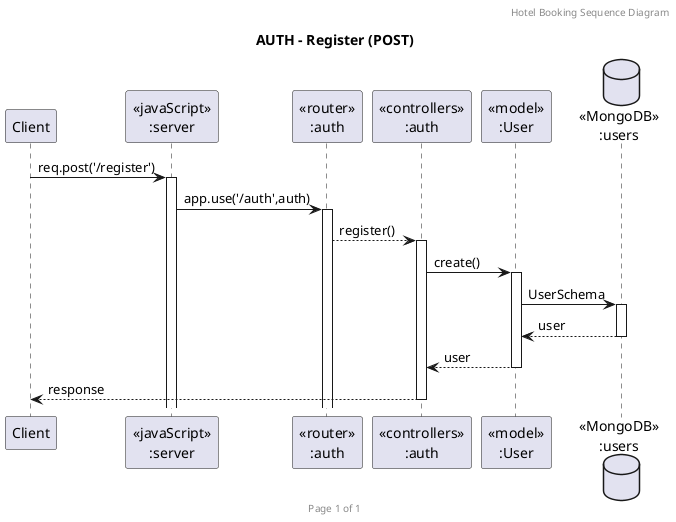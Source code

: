@startuml Hotel Booking (AUTH)

header Hotel Booking Sequence Diagram
footer Page %page% of %lastpage%
title "AUTH - Register (POST)"

participant "Client" as client
participant "<<javaScript>>\n:server" as server
participant "<<router>>\n:auth" as routerAuth
participant "<<controllers>>\n:auth" as controllersAuth
participant "<<model>>\n:User" as modelUser
database "<<MongoDB>>\n:users" as UsersDatabase

client->server ++:req.post('/register')
server->routerAuth ++:app.use('/auth',auth)
routerAuth --> controllersAuth ++: register()
controllersAuth -> modelUser ++: create()
modelUser->UsersDatabase ++: UserSchema
UsersDatabase-->modelUser --: user
modelUser-->controllersAuth --: user
controllersAuth--> client --: response
@enduml
